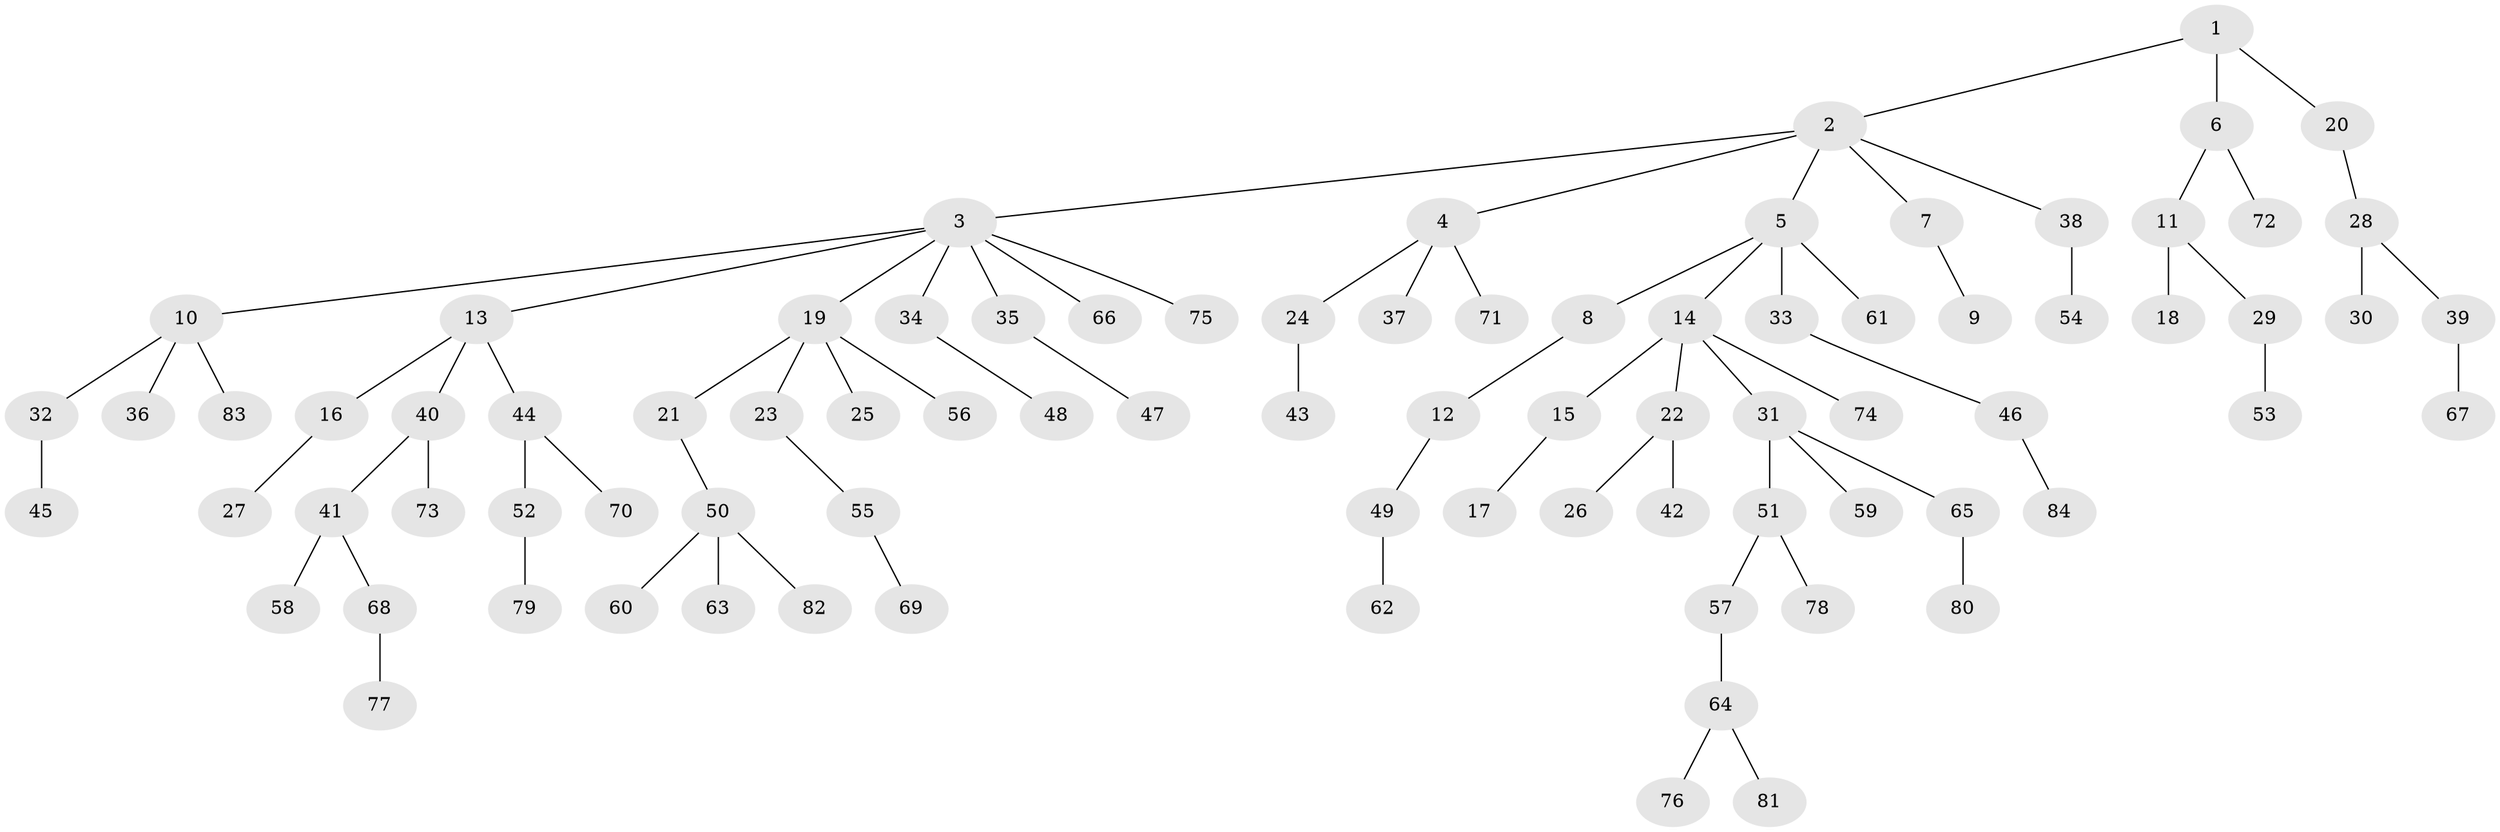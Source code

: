 // Generated by graph-tools (version 1.1) at 2025/52/03/09/25 04:52:55]
// undirected, 84 vertices, 83 edges
graph export_dot {
graph [start="1"]
  node [color=gray90,style=filled];
  1;
  2;
  3;
  4;
  5;
  6;
  7;
  8;
  9;
  10;
  11;
  12;
  13;
  14;
  15;
  16;
  17;
  18;
  19;
  20;
  21;
  22;
  23;
  24;
  25;
  26;
  27;
  28;
  29;
  30;
  31;
  32;
  33;
  34;
  35;
  36;
  37;
  38;
  39;
  40;
  41;
  42;
  43;
  44;
  45;
  46;
  47;
  48;
  49;
  50;
  51;
  52;
  53;
  54;
  55;
  56;
  57;
  58;
  59;
  60;
  61;
  62;
  63;
  64;
  65;
  66;
  67;
  68;
  69;
  70;
  71;
  72;
  73;
  74;
  75;
  76;
  77;
  78;
  79;
  80;
  81;
  82;
  83;
  84;
  1 -- 2;
  1 -- 6;
  1 -- 20;
  2 -- 3;
  2 -- 4;
  2 -- 5;
  2 -- 7;
  2 -- 38;
  3 -- 10;
  3 -- 13;
  3 -- 19;
  3 -- 34;
  3 -- 35;
  3 -- 66;
  3 -- 75;
  4 -- 24;
  4 -- 37;
  4 -- 71;
  5 -- 8;
  5 -- 14;
  5 -- 33;
  5 -- 61;
  6 -- 11;
  6 -- 72;
  7 -- 9;
  8 -- 12;
  10 -- 32;
  10 -- 36;
  10 -- 83;
  11 -- 18;
  11 -- 29;
  12 -- 49;
  13 -- 16;
  13 -- 40;
  13 -- 44;
  14 -- 15;
  14 -- 22;
  14 -- 31;
  14 -- 74;
  15 -- 17;
  16 -- 27;
  19 -- 21;
  19 -- 23;
  19 -- 25;
  19 -- 56;
  20 -- 28;
  21 -- 50;
  22 -- 26;
  22 -- 42;
  23 -- 55;
  24 -- 43;
  28 -- 30;
  28 -- 39;
  29 -- 53;
  31 -- 51;
  31 -- 59;
  31 -- 65;
  32 -- 45;
  33 -- 46;
  34 -- 48;
  35 -- 47;
  38 -- 54;
  39 -- 67;
  40 -- 41;
  40 -- 73;
  41 -- 58;
  41 -- 68;
  44 -- 52;
  44 -- 70;
  46 -- 84;
  49 -- 62;
  50 -- 60;
  50 -- 63;
  50 -- 82;
  51 -- 57;
  51 -- 78;
  52 -- 79;
  55 -- 69;
  57 -- 64;
  64 -- 76;
  64 -- 81;
  65 -- 80;
  68 -- 77;
}
